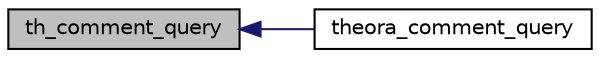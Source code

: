 digraph "th_comment_query"
{
  edge [fontname="Helvetica",fontsize="10",labelfontname="Helvetica",labelfontsize="10"];
  node [fontname="Helvetica",fontsize="10",shape=record];
  rankdir="LR";
  Node1 [label="th_comment_query",height=0.2,width=0.4,color="black", fillcolor="grey75", style="filled", fontcolor="black"];
  Node1 -> Node2 [dir="back",color="midnightblue",fontsize="10",style="solid",fontname="Helvetica"];
  Node2 [label="theora_comment_query",height=0.2,width=0.4,color="black", fillcolor="white", style="filled",URL="$group__oldfuncs.html#ga4361f6001abb5c83c36a2ddfb648a8dc"];
}
